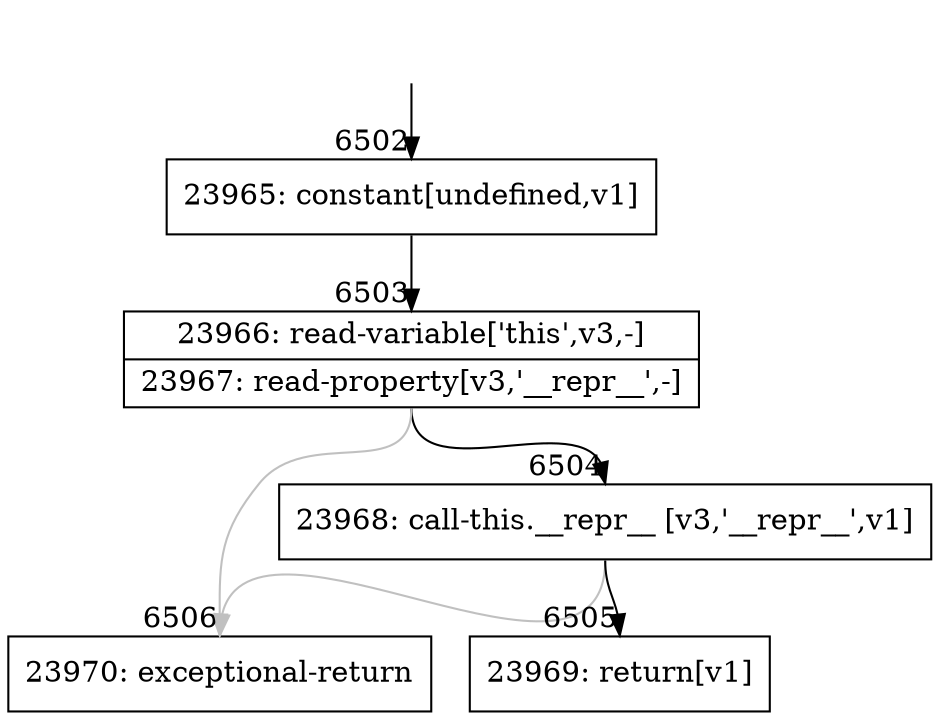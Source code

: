 digraph {
rankdir="TD"
BB_entry432[shape=none,label=""];
BB_entry432 -> BB6502 [tailport=s, headport=n, headlabel="    6502"]
BB6502 [shape=record label="{23965: constant[undefined,v1]}" ] 
BB6502 -> BB6503 [tailport=s, headport=n, headlabel="      6503"]
BB6503 [shape=record label="{23966: read-variable['this',v3,-]|23967: read-property[v3,'__repr__',-]}" ] 
BB6503 -> BB6504 [tailport=s, headport=n, headlabel="      6504"]
BB6503 -> BB6506 [tailport=s, headport=n, color=gray, headlabel="      6506"]
BB6504 [shape=record label="{23968: call-this.__repr__ [v3,'__repr__',v1]}" ] 
BB6504 -> BB6505 [tailport=s, headport=n, headlabel="      6505"]
BB6504 -> BB6506 [tailport=s, headport=n, color=gray]
BB6505 [shape=record label="{23969: return[v1]}" ] 
BB6506 [shape=record label="{23970: exceptional-return}" ] 
//#$~ 4591
}
